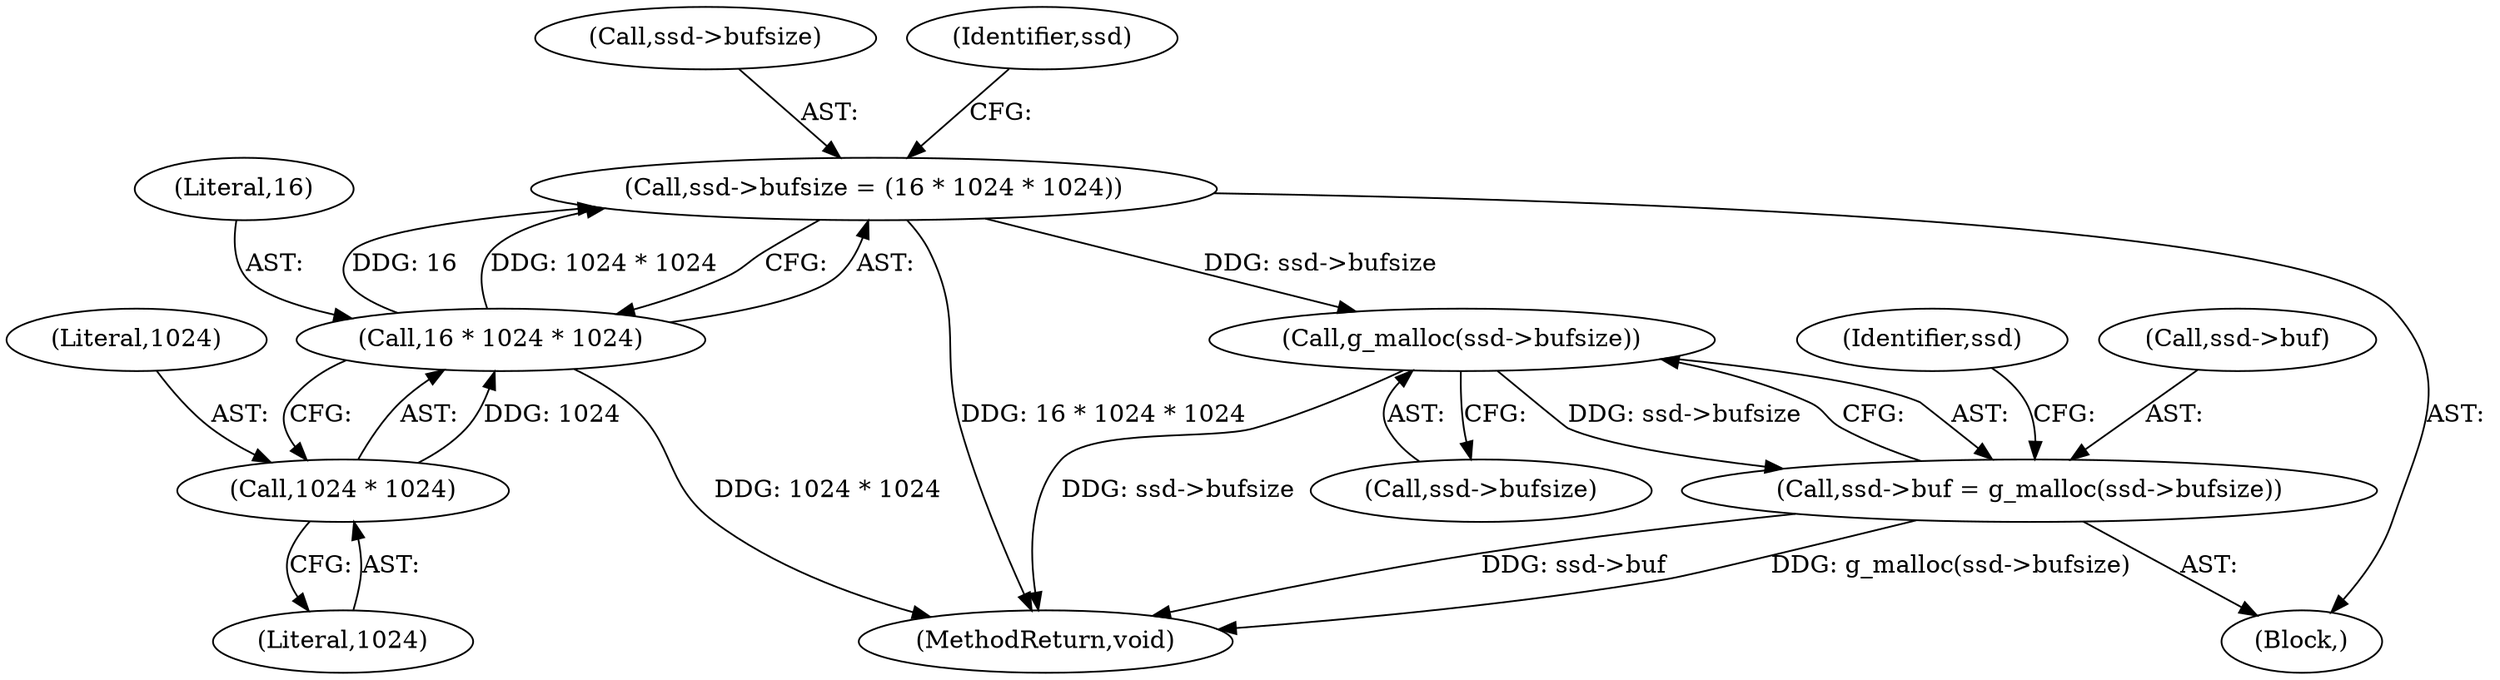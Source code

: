 digraph "0_qemu_ab9509cceabef28071e41bdfa073083859c949a7_0@API" {
"1000256" [label="(Call,g_malloc(ssd->bufsize))"];
"1000243" [label="(Call,ssd->bufsize = (16 * 1024 * 1024))"];
"1000247" [label="(Call,16 * 1024 * 1024)"];
"1000249" [label="(Call,1024 * 1024)"];
"1000252" [label="(Call,ssd->buf = g_malloc(ssd->bufsize))"];
"1000257" [label="(Call,ssd->bufsize)"];
"1000256" [label="(Call,g_malloc(ssd->bufsize))"];
"1000303" [label="(MethodReturn,void)"];
"1000249" [label="(Call,1024 * 1024)"];
"1000253" [label="(Call,ssd->buf)"];
"1000244" [label="(Call,ssd->bufsize)"];
"1000252" [label="(Call,ssd->buf = g_malloc(ssd->bufsize))"];
"1000251" [label="(Literal,1024)"];
"1000247" [label="(Call,16 * 1024 * 1024)"];
"1000264" [label="(Identifier,ssd)"];
"1000248" [label="(Literal,16)"];
"1000208" [label="(Block,)"];
"1000250" [label="(Literal,1024)"];
"1000254" [label="(Identifier,ssd)"];
"1000243" [label="(Call,ssd->bufsize = (16 * 1024 * 1024))"];
"1000256" -> "1000252"  [label="AST: "];
"1000256" -> "1000257"  [label="CFG: "];
"1000257" -> "1000256"  [label="AST: "];
"1000252" -> "1000256"  [label="CFG: "];
"1000256" -> "1000303"  [label="DDG: ssd->bufsize"];
"1000256" -> "1000252"  [label="DDG: ssd->bufsize"];
"1000243" -> "1000256"  [label="DDG: ssd->bufsize"];
"1000243" -> "1000208"  [label="AST: "];
"1000243" -> "1000247"  [label="CFG: "];
"1000244" -> "1000243"  [label="AST: "];
"1000247" -> "1000243"  [label="AST: "];
"1000254" -> "1000243"  [label="CFG: "];
"1000243" -> "1000303"  [label="DDG: 16 * 1024 * 1024"];
"1000247" -> "1000243"  [label="DDG: 16"];
"1000247" -> "1000243"  [label="DDG: 1024 * 1024"];
"1000247" -> "1000249"  [label="CFG: "];
"1000248" -> "1000247"  [label="AST: "];
"1000249" -> "1000247"  [label="AST: "];
"1000247" -> "1000303"  [label="DDG: 1024 * 1024"];
"1000249" -> "1000247"  [label="DDG: 1024"];
"1000249" -> "1000251"  [label="CFG: "];
"1000250" -> "1000249"  [label="AST: "];
"1000251" -> "1000249"  [label="AST: "];
"1000252" -> "1000208"  [label="AST: "];
"1000253" -> "1000252"  [label="AST: "];
"1000264" -> "1000252"  [label="CFG: "];
"1000252" -> "1000303"  [label="DDG: ssd->buf"];
"1000252" -> "1000303"  [label="DDG: g_malloc(ssd->bufsize)"];
}
